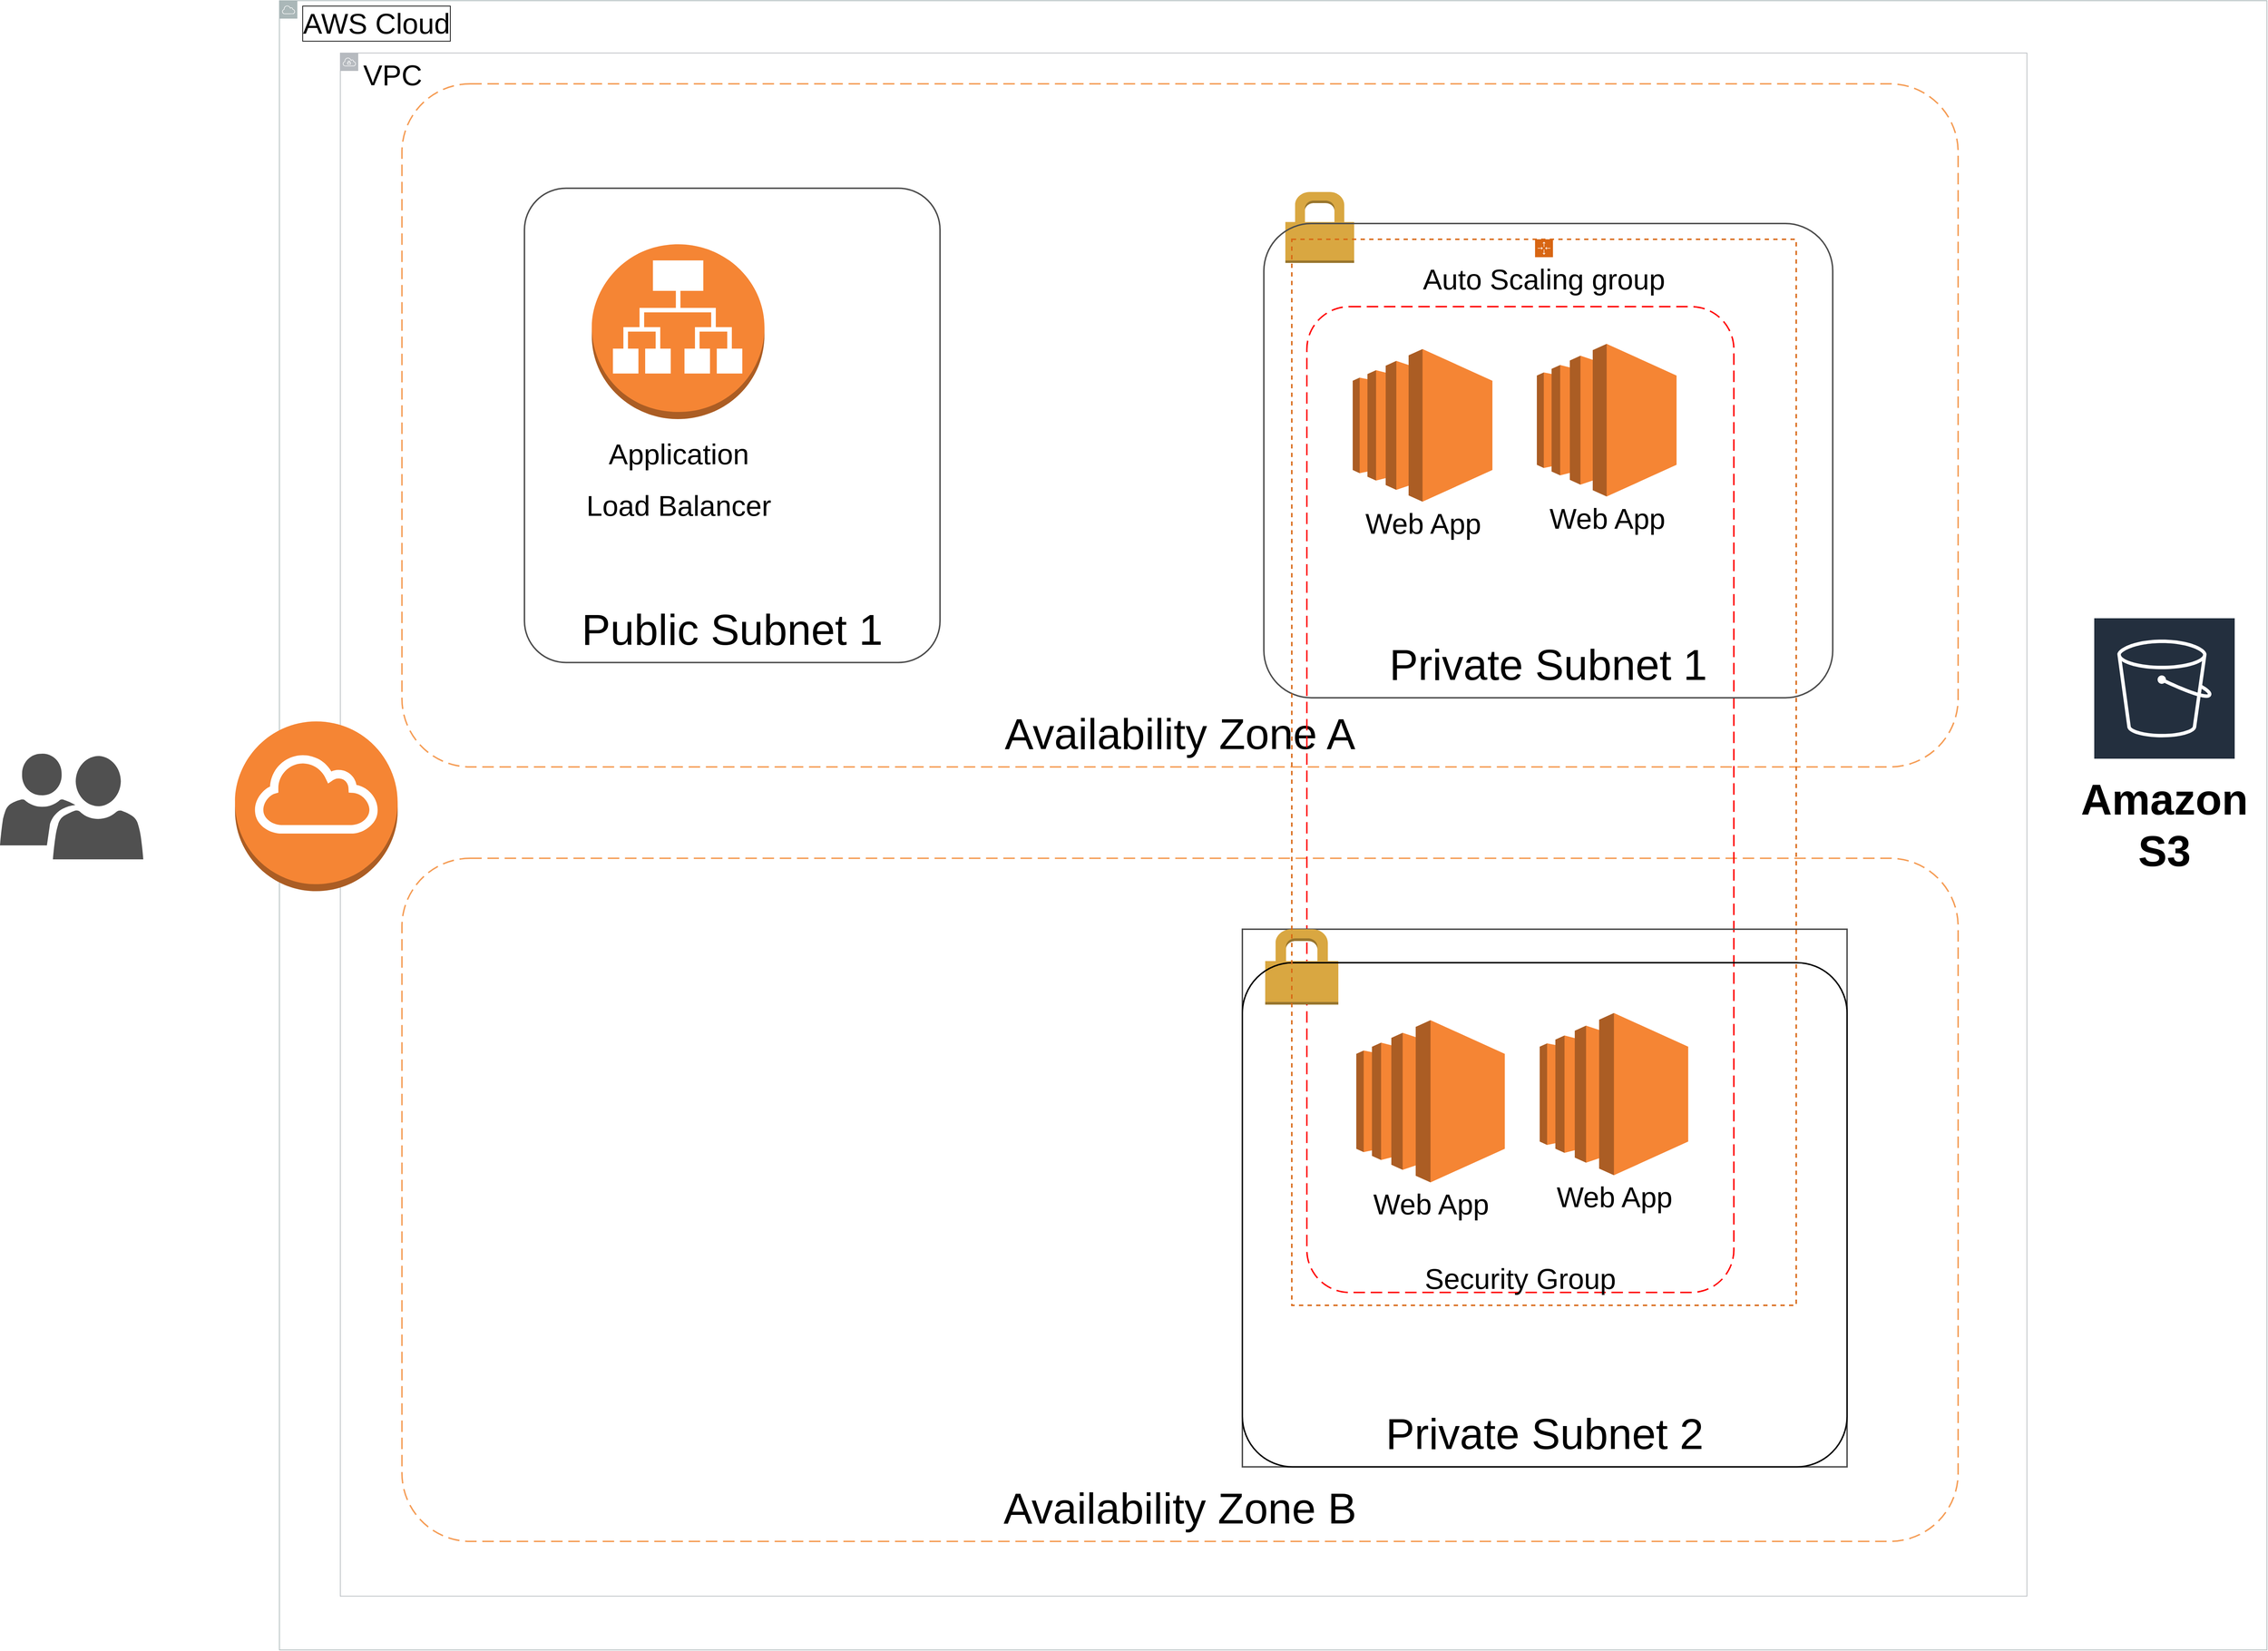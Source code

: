 <mxfile>
    <diagram id="gClM0fUYzU-cIjUPJZIy" name="Page-1">
        <mxGraphModel dx="5076" dy="3068" grid="0" gridSize="1" guides="1" tooltips="1" connect="1" arrows="1" fold="1" page="1" pageScale="1" pageWidth="3300" pageHeight="2339" background="#FFFFFF" math="0" shadow="0">
            <root>
                <mxCell id="0"/>
                <mxCell id="1" parent="0"/>
                <mxCell id="2" value="AWS Cloud" style="sketch=0;outlineConnect=0;gradientColor=none;html=1;whiteSpace=wrap;fontSize=40;fontStyle=0;shape=mxgraph.aws4.group;grIcon=mxgraph.aws4.group_aws_cloud;strokeColor=#AAB7B8;fillColor=none;verticalAlign=top;align=left;spacingLeft=30;fontColor=#000000;dashed=0;labelBorderColor=#000000;" parent="1" vertex="1">
                    <mxGeometry x="480" y="18" width="2774" height="2302" as="geometry"/>
                </mxCell>
                <mxCell id="3" value="VPC" style="sketch=0;outlineConnect=0;gradientColor=none;html=1;whiteSpace=wrap;fontSize=40;fontStyle=0;shape=mxgraph.aws4.group;grIcon=mxgraph.aws4.group_vpc;strokeColor=#B6BABF;fillColor=none;verticalAlign=top;align=left;spacingLeft=30;fontColor=#000000;dashed=0;" parent="1" vertex="1">
                    <mxGeometry x="565" y="91" width="2354" height="2154" as="geometry"/>
                </mxCell>
                <mxCell id="4" value="Availability Zone A" style="rounded=1;arcSize=10;dashed=1;strokeColor=#F59D56;fillColor=none;gradientColor=none;dashPattern=8 4;strokeWidth=2;fontSize=60;verticalAlign=bottom;spacingBottom=20;fontColor=#000000;" parent="1" vertex="1">
                    <mxGeometry x="651" y="134" width="2172" height="953.5" as="geometry"/>
                </mxCell>
                <mxCell id="5" value="Availability Zone B" style="rounded=1;arcSize=10;dashed=1;strokeColor=#F59D56;fillColor=none;gradientColor=none;dashPattern=8 4;strokeWidth=2;fontSize=60;verticalAlign=bottom;spacingBottom=20;fontColor=#000000;" parent="1" vertex="1">
                    <mxGeometry x="651" y="1215" width="2172" height="953.5" as="geometry"/>
                </mxCell>
                <mxCell id="20" value="Amazon S3" style="sketch=0;outlineConnect=0;fontColor=#000000;gradientColor=none;strokeColor=#ffffff;fillColor=#232F3E;dashed=0;verticalLabelPosition=middle;verticalAlign=bottom;align=center;html=1;whiteSpace=wrap;fontSize=60;fontStyle=1;spacing=3;shape=mxgraph.aws4.productIcon;prIcon=mxgraph.aws4.s3;" parent="1" vertex="1">
                    <mxGeometry x="3012" y="879" width="198" height="366" as="geometry"/>
                </mxCell>
                <mxCell id="6" value="Public Subnet 1" style="rounded=1;arcSize=10;dashed=0;fillColor=none;gradientColor=none;strokeWidth=2;fontSize=60;verticalAlign=bottom;spacingBottom=20;fontColor=#000000;strokeColor=#4D4D4D;" parent="1" vertex="1">
                    <mxGeometry x="822" y="279.75" width="580" height="662" as="geometry"/>
                </mxCell>
                <mxCell id="21" value="&lt;font style=&quot;font-size: 40px&quot;&gt;Application&lt;br&gt;Load Balancer&lt;/font&gt;" style="outlineConnect=0;dashed=0;verticalLabelPosition=bottom;verticalAlign=top;align=center;html=1;shape=mxgraph.aws3.application_load_balancer;fillColor=#F58534;gradientColor=none;fontSize=60;fontColor=#000000;" parent="1" vertex="1">
                    <mxGeometry x="916" y="358" width="241" height="244" as="geometry"/>
                </mxCell>
                <mxCell id="43" value="" style="outlineConnect=0;dashed=0;verticalLabelPosition=bottom;verticalAlign=top;align=center;html=1;shape=mxgraph.aws3.internet_gateway;fillColor=#F58534;gradientColor=none;labelBorderColor=#000000;fontSize=40;fontColor=#000000;" parent="1" vertex="1">
                    <mxGeometry x="418" y="1024" width="227" height="236.87" as="geometry"/>
                </mxCell>
                <mxCell id="44" value="" style="sketch=0;pointerEvents=1;shadow=0;dashed=0;html=1;strokeColor=none;labelPosition=center;verticalLabelPosition=bottom;verticalAlign=top;align=center;fillColor=#505050;shape=mxgraph.mscae.intune.user_group" parent="1" vertex="1">
                    <mxGeometry x="90" y="1068.44" width="200" height="148" as="geometry"/>
                </mxCell>
                <mxCell id="45" value="Security Group" style="rounded=1;arcSize=10;dashed=1;strokeColor=#ff0000;fillColor=none;gradientColor=none;dashPattern=8 4;strokeWidth=2;labelBorderColor=none;fontSize=40;fontColor=#000000;verticalAlign=bottom;" parent="1" vertex="1">
                    <mxGeometry x="1914" y="445" width="596" height="1376" as="geometry"/>
                </mxCell>
                <mxCell id="35" value="" style="group;fontColor=#000000;labelBorderColor=#000000;fontSize=28;strokeWidth=2;strokeColor=#4D4D4D;" parent="1" vertex="1" connectable="0">
                    <mxGeometry x="1824" y="1314" width="844" height="750.46" as="geometry"/>
                </mxCell>
                <mxCell id="36" value="" style="dashed=0;html=1;shape=mxgraph.aws3.permissions;fillColor=#D9A741;gradientColor=none;dashed=0;fontSize=60;fontColor=#000000;" parent="35" vertex="1">
                    <mxGeometry x="31.889" width="102.045" height="105.234" as="geometry"/>
                </mxCell>
                <mxCell id="37" value="" style="group;fontColor=#000000;" parent="35" vertex="1" connectable="0">
                    <mxGeometry y="46.771" width="844" height="703.689" as="geometry"/>
                </mxCell>
                <mxCell id="38" value="Private Subnet 2" style="rounded=1;arcSize=10;dashed=0;fillColor=none;gradientColor=none;strokeWidth=2;fontSize=60;verticalAlign=bottom;spacingBottom=20;fontColor=#000000;" parent="37" vertex="1">
                    <mxGeometry width="844" height="703.689" as="geometry"/>
                </mxCell>
                <mxCell id="40" value="Web App" style="outlineConnect=0;dashed=0;verticalLabelPosition=bottom;verticalAlign=top;align=center;html=1;shape=mxgraph.aws3.ec2;fillColor=#F58534;gradientColor=none;fontSize=40;fontColor=#000000;" parent="37" vertex="1">
                    <mxGeometry x="414.997" y="70.227" width="207.28" height="226.414" as="geometry"/>
                </mxCell>
                <mxCell id="12" value="" style="dashed=0;html=1;shape=mxgraph.aws3.permissions;fillColor=#D9A741;gradientColor=none;dashed=0;fontSize=60;fontColor=#000000;" parent="1" vertex="1">
                    <mxGeometry x="1884" y="285" width="96" height="99" as="geometry"/>
                </mxCell>
                <mxCell id="10" value="Private Subnet 1" style="rounded=1;arcSize=10;fillColor=none;gradientColor=none;strokeWidth=2;fontSize=60;verticalAlign=bottom;spacingBottom=20;fontColor=#000000;labelBorderColor=none;strokeColor=#4D4D4D;" parent="1" vertex="1">
                    <mxGeometry x="1854" y="329" width="794" height="662" as="geometry"/>
                </mxCell>
                <mxCell id="24" value="Web App" style="outlineConnect=0;dashed=0;verticalLabelPosition=bottom;verticalAlign=top;align=center;html=1;shape=mxgraph.aws3.ec2;fillColor=#F58534;gradientColor=none;fontSize=40;fontColor=#000000;" parent="1" vertex="1">
                    <mxGeometry x="2235" y="497" width="195" height="213" as="geometry"/>
                </mxCell>
                <mxCell id="42" value="Auto Scaling group" style="points=[[0,0],[0.25,0],[0.5,0],[0.75,0],[1,0],[1,0.25],[1,0.5],[1,0.75],[1,1],[0.75,1],[0.5,1],[0.25,1],[0,1],[0,0.75],[0,0.5],[0,0.25]];outlineConnect=0;gradientColor=none;html=1;whiteSpace=wrap;fontSize=40;fontStyle=0;container=1;pointerEvents=0;collapsible=0;recursiveResize=0;shape=mxgraph.aws4.groupCenter;grIcon=mxgraph.aws4.group_auto_scaling_group;grStroke=1;strokeColor=#D86613;fillColor=none;verticalAlign=top;align=center;fontColor=#000000;dashed=1;spacingTop=25;strokeWidth=2;" parent="1" vertex="1">
                    <mxGeometry x="1893" y="351" width="704" height="1488" as="geometry"/>
                </mxCell>
                <mxCell id="39" value="Web App" style="outlineConnect=0;dashed=0;verticalLabelPosition=bottom;verticalAlign=top;align=center;html=1;shape=mxgraph.aws3.ec2;fillColor=#F58534;gradientColor=none;fontSize=40;fontColor=#000000;" parent="42" vertex="1">
                    <mxGeometry x="90.0" y="1090.004" width="207.28" height="226.414" as="geometry"/>
                </mxCell>
                <mxCell id="22" value="Web App" style="outlineConnect=0;dashed=0;verticalLabelPosition=bottom;verticalAlign=top;align=center;html=1;shape=mxgraph.aws3.ec2;fillColor=#F58534;gradientColor=none;fontSize=40;fontColor=#000000;" parent="42" vertex="1">
                    <mxGeometry x="85" y="153.25" width="195" height="213" as="geometry"/>
                </mxCell>
            </root>
        </mxGraphModel>
    </diagram>
</mxfile>